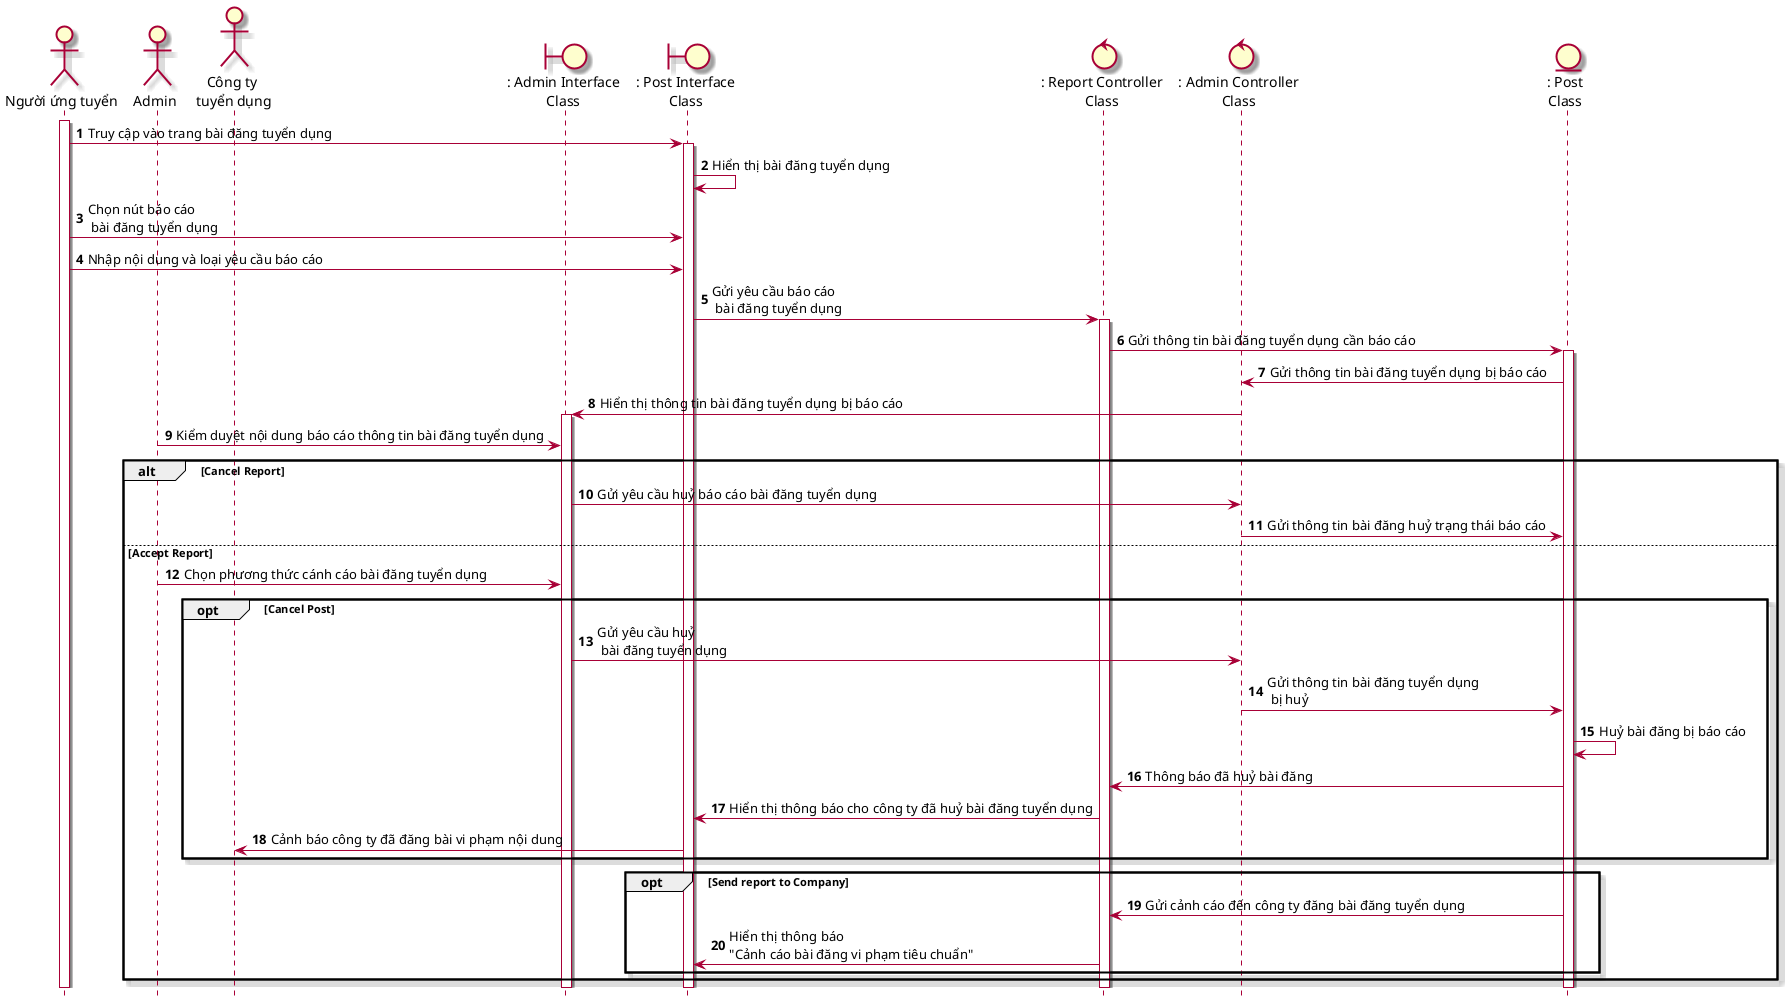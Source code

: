 @startuml SeqBaoCaoBaiDang
hide footbox
skin rose 
actor nguoiUngTuyen as "Người ứng tuyển"
actor admin as "Admin"
actor congTy as "Công ty\n tuyển dụng"
boundary adminInterface as ": Admin Interface\nClass"
boundary postInterface as ": Post Interface\nClass"
control reportController as ": Report Controller\nClass"
control adminController as ": Admin Controller\nClass"
entity Post as ": Post\nClass"
nguoiUngTuyen++
autonumber
nguoiUngTuyen-> postInterface++: Truy cập vào trang bài đăng tuyển dụng
postInterface-> postInterface: Hiển thị bài đăng tuyển dụng
nguoiUngTuyen-> postInterface: Chọn nút báo cáo\n bài đăng tuyển dụng
nguoiUngTuyen-> postInterface: Nhập nội dung và loại yêu cầu báo cáo
postInterface-> reportController++: Gửi yêu cầu báo cáo\n bài đăng tuyển dụng
reportController-> Post++: Gửi thông tin bài đăng tuyển dụng cần báo cáo
Post -> adminController: Gửi thông tin bài đăng tuyển dụng bị báo cáo
adminController-> adminInterface++: Hiển thị thông tin bài đăng tuyển dụng bị báo cáo
admin -> adminInterface: Kiểm duyệt nội dung báo cáo thông tin bài đăng tuyển dụng
alt Cancel Report
adminInterface -> adminController: Gửi yêu cầu huỷ báo cáo bài đăng tuyển dụng
adminController -> Post: Gửi thông tin bài đăng huỷ trạng thái báo cáo
else Accept Report
admin -> adminInterface: Chọn phương thức cánh cáo bài đăng tuyển dụng
opt Cancel Post
adminInterface -> adminController: Gửi yêu cầu huỷ\n bài đăng tuyển dụng
adminController -> Post: Gửi thông tin bài đăng tuyển dụng\n bị huỷ
Post->Post: Huỷ bài đăng bị báo cáo 
Post->reportController: Thông báo đã huỷ bài đăng
reportController-> postInterface: Hiển thị thông báo cho công ty đã huỷ bài đăng tuyển dụng
postInterface -> congTy: Cảnh báo công ty đã đăng bài vi phạm nội dung
end
opt Send report to Company 
Post -> reportController: Gửi cảnh cáo đến công ty đăng bài đăng tuyển dụng
reportController -> postInterface: Hiển thị thông báo \n"Cảnh cáo bài đăng vi phạm tiêu chuẩn"
end
end
@enduml
